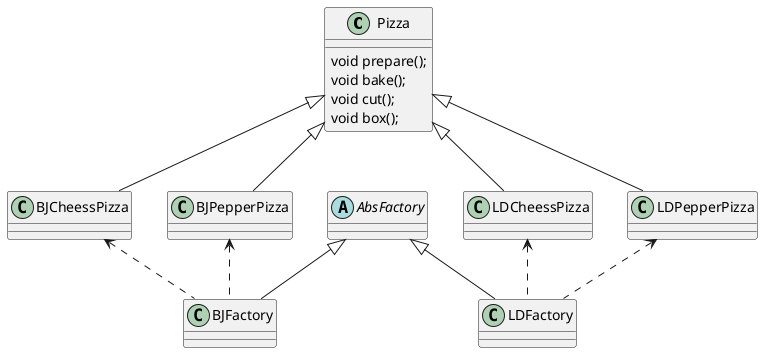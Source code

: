 @startuml
class Pizza{
    void prepare();
    void bake();
    void cut();
    void box();
}
abstract class AbsFactory{

}
class BJCheessPizza extends Pizza{

}

class LDCheessPizza extends Pizza{

}
class BJPepperPizza extends Pizza{

}
class LDPepperPizza extends Pizza{
}

class BJFactory extends AbsFactory{
}

class LDFactory extends AbsFactory{
}

BJCheessPizza <.. BJFactory
BJPepperPizza <.. BJFactory

LDCheessPizza <.. LDFactory
LDPepperPizza <.. LDFactory

@enduml